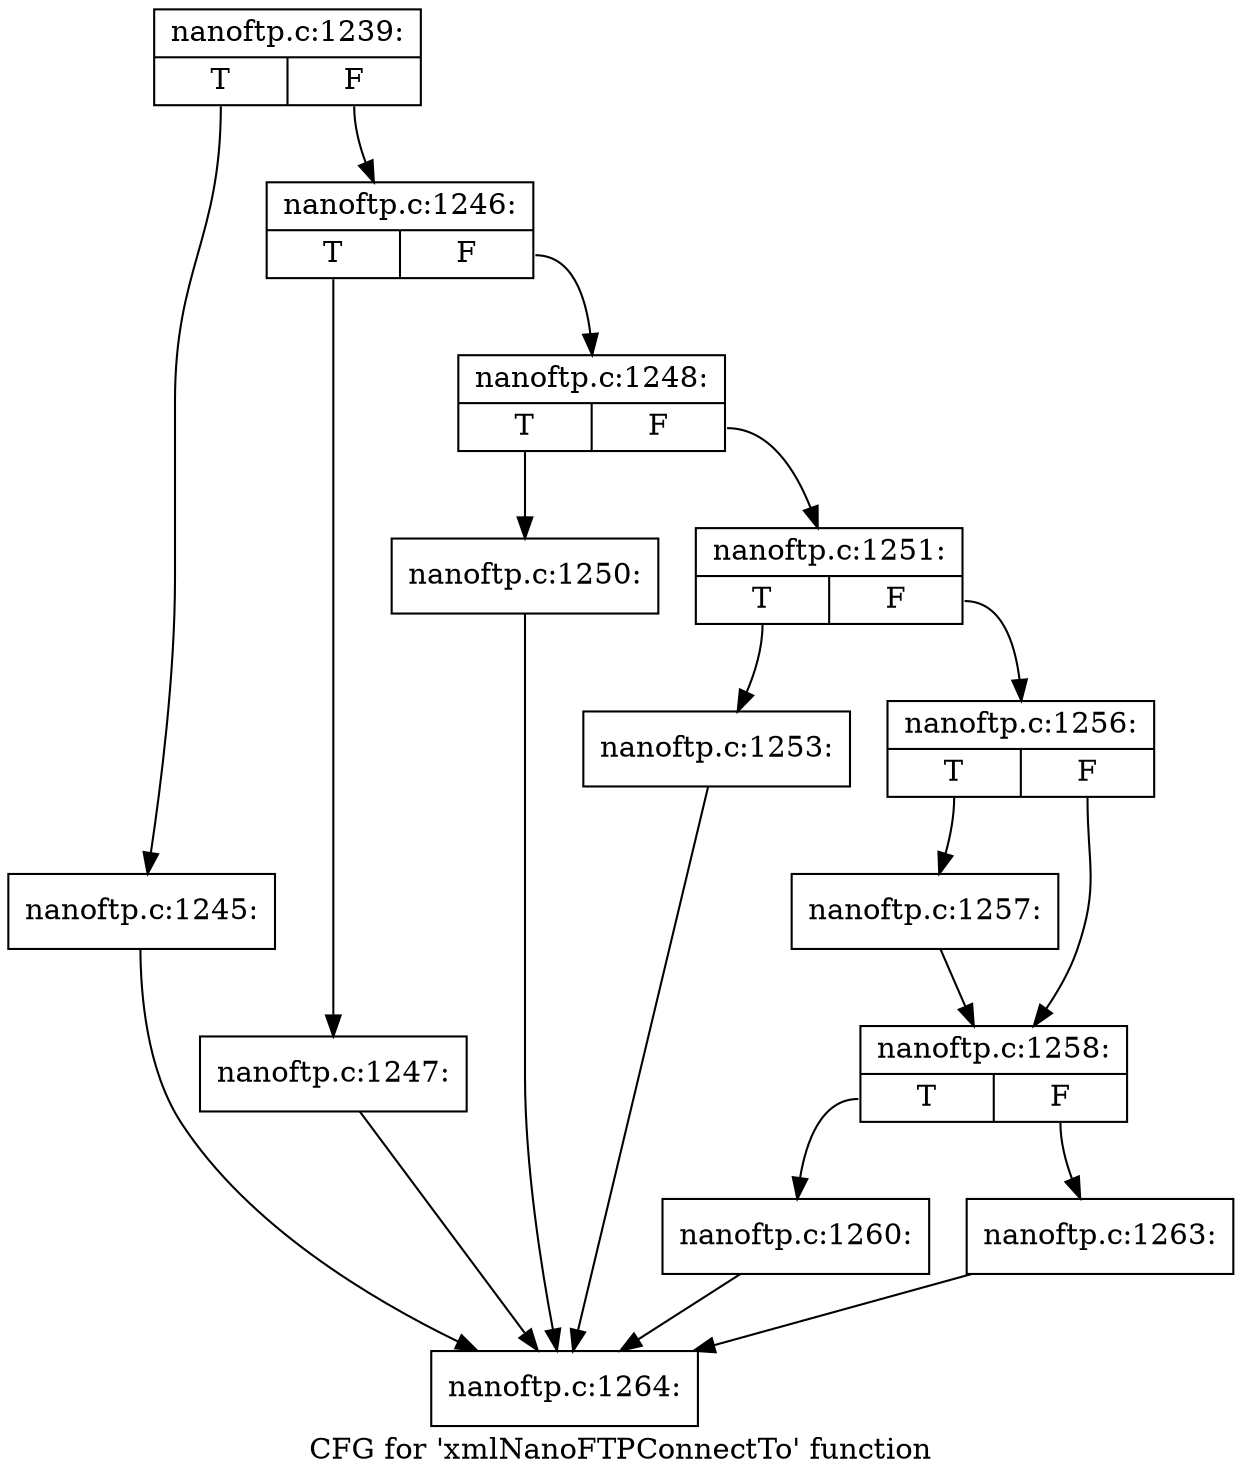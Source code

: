 digraph "CFG for 'xmlNanoFTPConnectTo' function" {
	label="CFG for 'xmlNanoFTPConnectTo' function";

	Node0x3ea44d0 [shape=record,label="{nanoftp.c:1239:|{<s0>T|<s1>F}}"];
	Node0x3ea44d0:s0 -> Node0x3ee2860;
	Node0x3ea44d0:s1 -> Node0x3ee28b0;
	Node0x3ee2860 [shape=record,label="{nanoftp.c:1245:}"];
	Node0x3ee2860 -> Node0x3ed9e10;
	Node0x3ee28b0 [shape=record,label="{nanoftp.c:1246:|{<s0>T|<s1>F}}"];
	Node0x3ee28b0:s0 -> Node0x3ee2d40;
	Node0x3ee28b0:s1 -> Node0x3ee2d90;
	Node0x3ee2d40 [shape=record,label="{nanoftp.c:1247:}"];
	Node0x3ee2d40 -> Node0x3ed9e10;
	Node0x3ee2d90 [shape=record,label="{nanoftp.c:1248:|{<s0>T|<s1>F}}"];
	Node0x3ee2d90:s0 -> Node0x3ee3690;
	Node0x3ee2d90:s1 -> Node0x3ee36e0;
	Node0x3ee3690 [shape=record,label="{nanoftp.c:1250:}"];
	Node0x3ee3690 -> Node0x3ed9e10;
	Node0x3ee36e0 [shape=record,label="{nanoftp.c:1251:|{<s0>T|<s1>F}}"];
	Node0x3ee36e0:s0 -> Node0x3ee3f30;
	Node0x3ee36e0:s1 -> Node0x3ee3f80;
	Node0x3ee3f30 [shape=record,label="{nanoftp.c:1253:}"];
	Node0x3ee3f30 -> Node0x3ed9e10;
	Node0x3ee3f80 [shape=record,label="{nanoftp.c:1256:|{<s0>T|<s1>F}}"];
	Node0x3ee3f80:s0 -> Node0x3ee47c0;
	Node0x3ee3f80:s1 -> Node0x3ee4810;
	Node0x3ee47c0 [shape=record,label="{nanoftp.c:1257:}"];
	Node0x3ee47c0 -> Node0x3ee4810;
	Node0x3ee4810 [shape=record,label="{nanoftp.c:1258:|{<s0>T|<s1>F}}"];
	Node0x3ee4810:s0 -> Node0x3ee50c0;
	Node0x3ee4810:s1 -> Node0x3ee5110;
	Node0x3ee50c0 [shape=record,label="{nanoftp.c:1260:}"];
	Node0x3ee50c0 -> Node0x3ed9e10;
	Node0x3ee5110 [shape=record,label="{nanoftp.c:1263:}"];
	Node0x3ee5110 -> Node0x3ed9e10;
	Node0x3ed9e10 [shape=record,label="{nanoftp.c:1264:}"];
}
